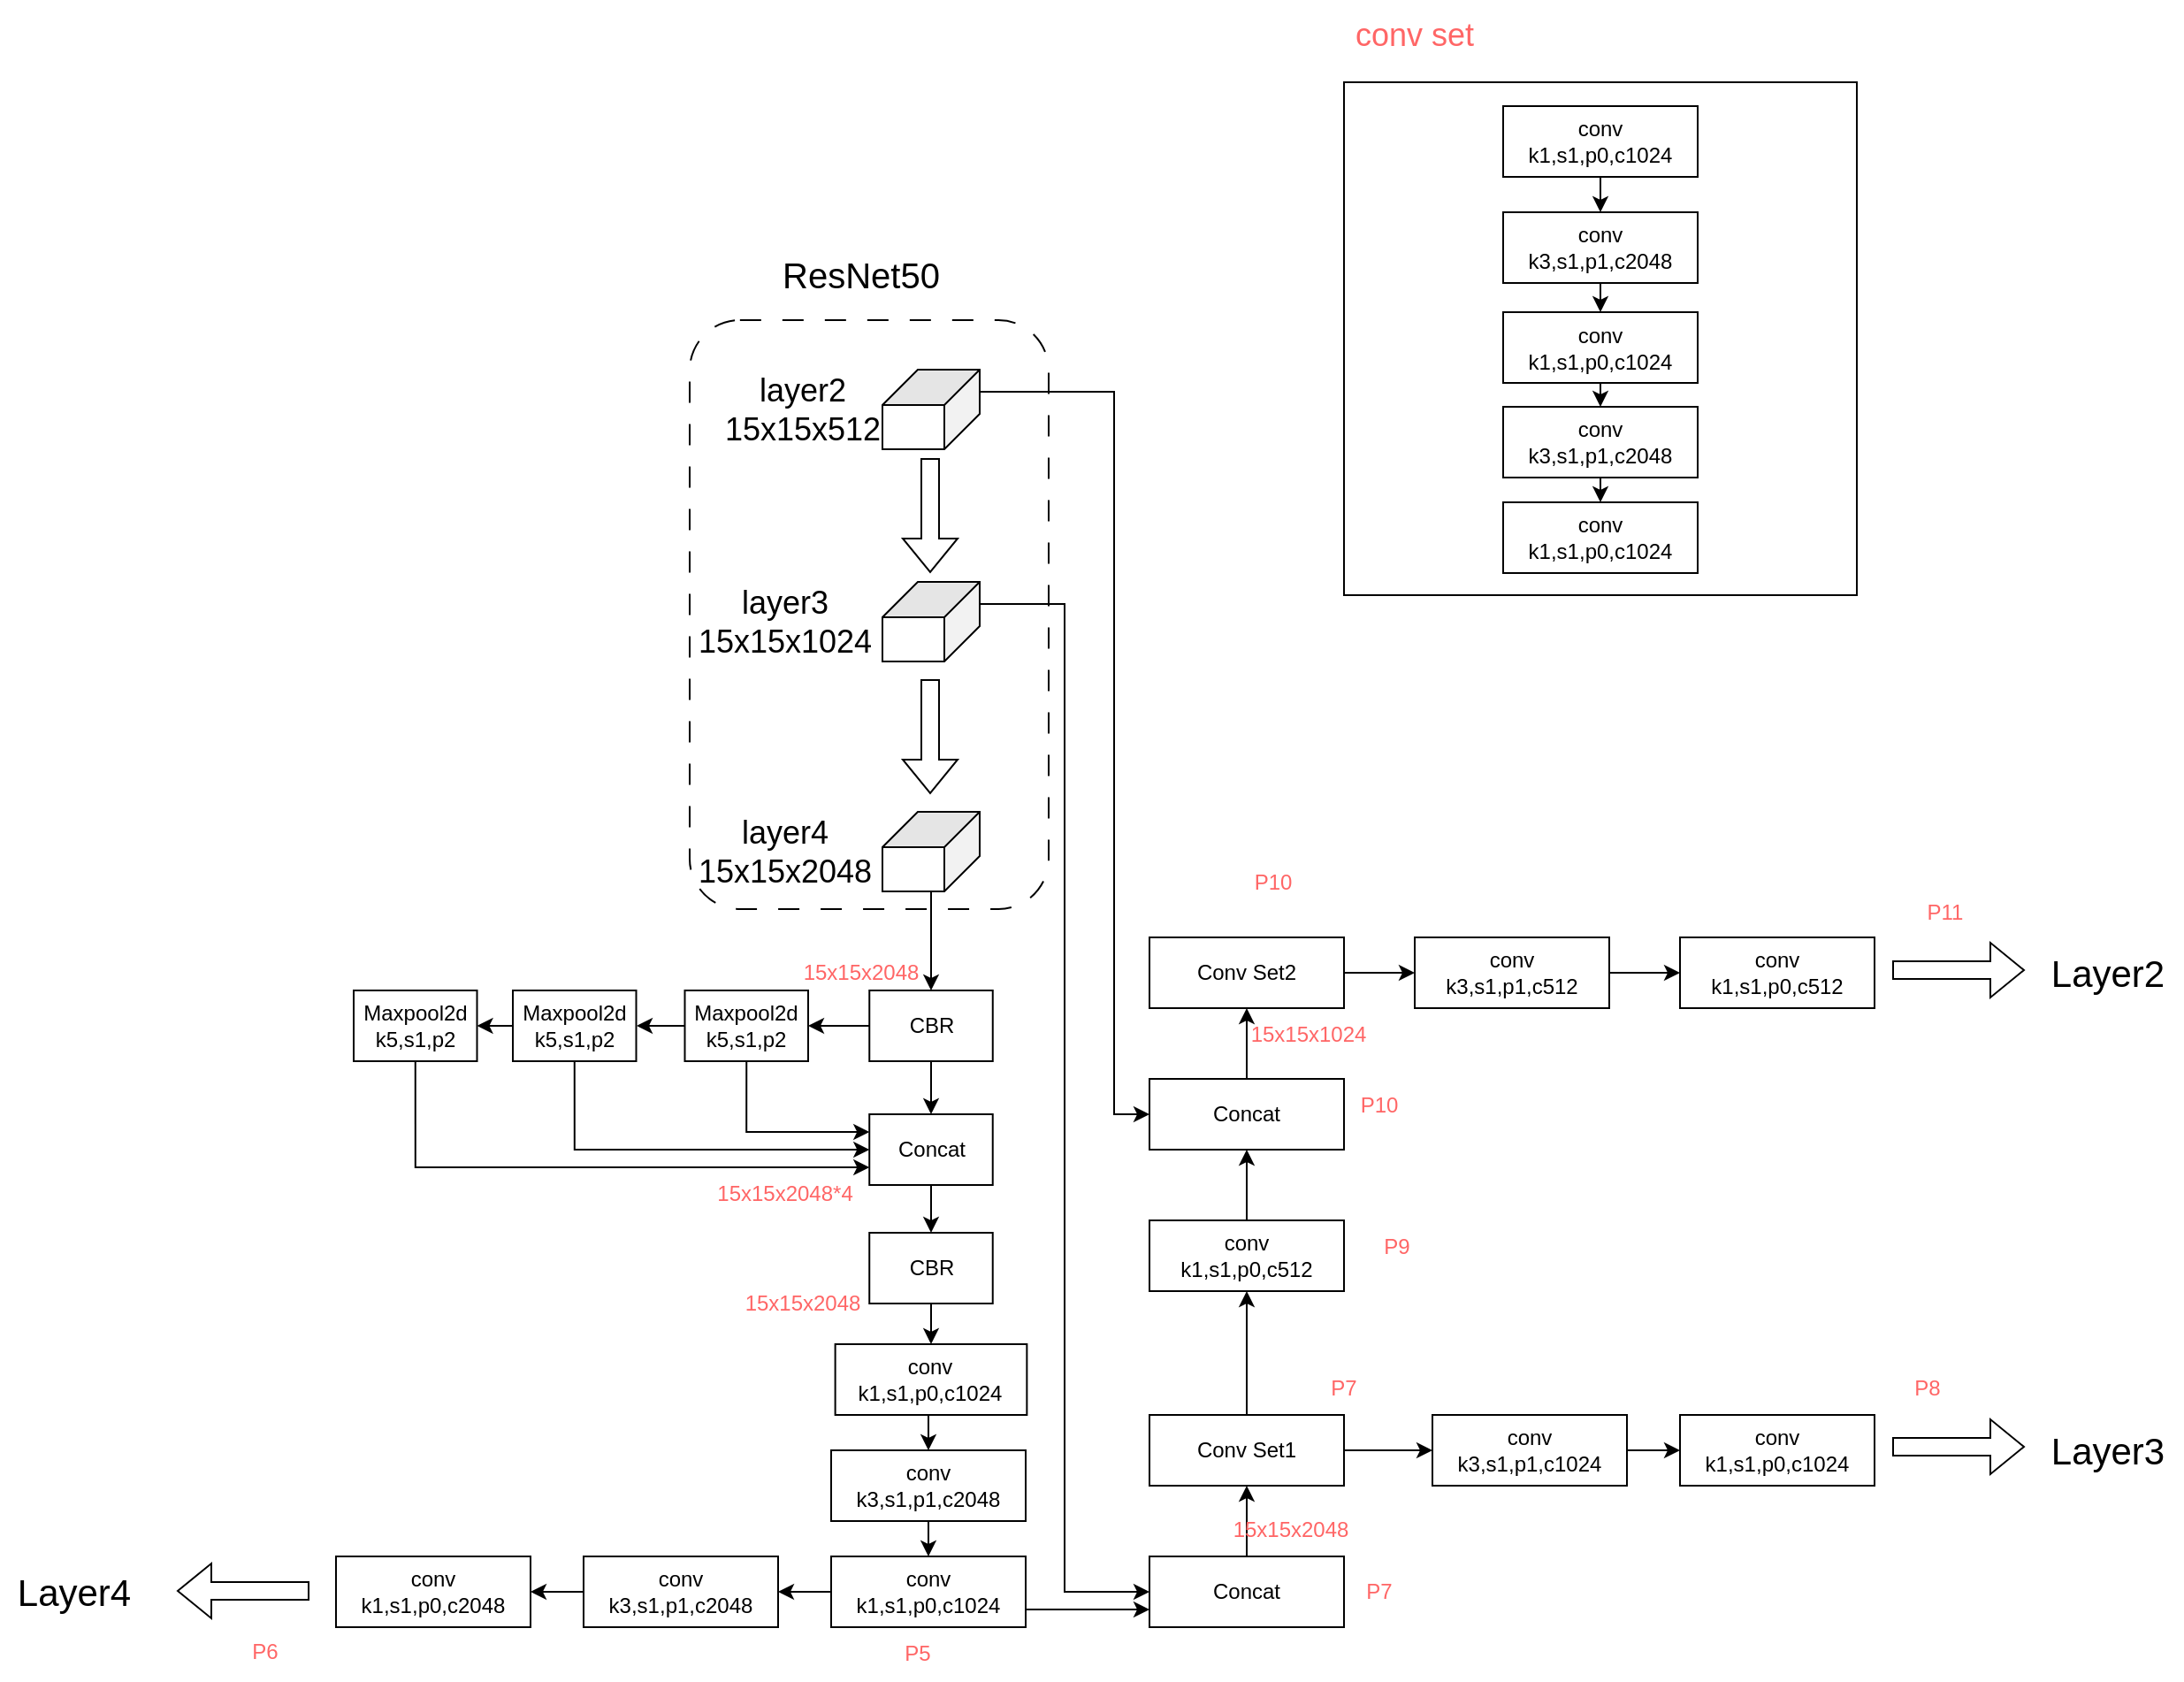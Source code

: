 <mxfile version="21.6.1" type="device">
  <diagram name="第 1 页" id="mm3mvxfRZceHL6EHI_Yw">
    <mxGraphModel dx="2643" dy="1710" grid="1" gridSize="10" guides="1" tooltips="1" connect="1" arrows="1" fold="1" page="1" pageScale="1" pageWidth="1169" pageHeight="1654" math="0" shadow="0">
      <root>
        <mxCell id="0" />
        <mxCell id="1" parent="0" />
        <mxCell id="5oep7BcsxTUa76hWkQ3N-89" value="" style="whiteSpace=wrap;html=1;aspect=fixed;" vertex="1" parent="1">
          <mxGeometry x="690" y="136.5" width="290" height="290" as="geometry" />
        </mxCell>
        <mxCell id="5oep7BcsxTUa76hWkQ3N-1" value="" style="rounded=1;whiteSpace=wrap;html=1;dashed=1;dashPattern=12 12;glass=0;shadow=0;arcSize=14;" vertex="1" parent="1">
          <mxGeometry x="320" y="271" width="203" height="333" as="geometry" />
        </mxCell>
        <mxCell id="5oep7BcsxTUa76hWkQ3N-62" style="edgeStyle=orthogonalEdgeStyle;rounded=0;orthogonalLoop=1;jettySize=auto;html=1;exitX=0;exitY=0;exitDx=12.5;exitDy=0;exitPerimeter=0;" edge="1" parent="1" source="5oep7BcsxTUa76hWkQ3N-2" target="5oep7BcsxTUa76hWkQ3N-60">
          <mxGeometry relative="1" as="geometry">
            <Array as="points">
              <mxPoint x="560" y="312" />
              <mxPoint x="560" y="720" />
            </Array>
          </mxGeometry>
        </mxCell>
        <mxCell id="5oep7BcsxTUa76hWkQ3N-2" value="" style="shape=cube;whiteSpace=wrap;html=1;boundedLbl=1;backgroundOutline=1;darkOpacity=0.05;darkOpacity2=0.1;rotation=90;" vertex="1" parent="1">
          <mxGeometry x="434" y="294" width="45" height="55" as="geometry" />
        </mxCell>
        <mxCell id="5oep7BcsxTUa76hWkQ3N-47" style="edgeStyle=orthogonalEdgeStyle;rounded=0;orthogonalLoop=1;jettySize=auto;html=1;exitX=0;exitY=0;exitDx=12.5;exitDy=0;exitPerimeter=0;entryX=0;entryY=0.5;entryDx=0;entryDy=0;" edge="1" parent="1" source="5oep7BcsxTUa76hWkQ3N-3" target="5oep7BcsxTUa76hWkQ3N-45">
          <mxGeometry relative="1" as="geometry" />
        </mxCell>
        <mxCell id="5oep7BcsxTUa76hWkQ3N-3" value="" style="shape=cube;whiteSpace=wrap;html=1;boundedLbl=1;backgroundOutline=1;darkOpacity=0.05;darkOpacity2=0.1;rotation=90;" vertex="1" parent="1">
          <mxGeometry x="434" y="414" width="45" height="55" as="geometry" />
        </mxCell>
        <mxCell id="5oep7BcsxTUa76hWkQ3N-4" value="" style="edgeStyle=orthogonalEdgeStyle;rounded=0;orthogonalLoop=1;jettySize=auto;html=1;" edge="1" parent="1" source="5oep7BcsxTUa76hWkQ3N-5" target="5oep7BcsxTUa76hWkQ3N-8">
          <mxGeometry relative="1" as="geometry" />
        </mxCell>
        <mxCell id="5oep7BcsxTUa76hWkQ3N-5" value="" style="shape=cube;whiteSpace=wrap;html=1;boundedLbl=1;backgroundOutline=1;darkOpacity=0.05;darkOpacity2=0.1;rotation=90;" vertex="1" parent="1">
          <mxGeometry x="434" y="544" width="45" height="55" as="geometry" />
        </mxCell>
        <mxCell id="5oep7BcsxTUa76hWkQ3N-6" value="" style="shape=flexArrow;endArrow=classic;html=1;rounded=0;" edge="1" parent="1">
          <mxGeometry width="50" height="50" relative="1" as="geometry">
            <mxPoint x="456" y="349" as="sourcePoint" />
            <mxPoint x="456" y="414" as="targetPoint" />
          </mxGeometry>
        </mxCell>
        <mxCell id="5oep7BcsxTUa76hWkQ3N-7" value="" style="shape=flexArrow;endArrow=classic;html=1;rounded=0;" edge="1" parent="1">
          <mxGeometry width="50" height="50" relative="1" as="geometry">
            <mxPoint x="456" y="474" as="sourcePoint" />
            <mxPoint x="456" y="539" as="targetPoint" />
          </mxGeometry>
        </mxCell>
        <mxCell id="5oep7BcsxTUa76hWkQ3N-15" value="" style="edgeStyle=orthogonalEdgeStyle;rounded=0;orthogonalLoop=1;jettySize=auto;html=1;" edge="1" parent="1" source="5oep7BcsxTUa76hWkQ3N-8" target="5oep7BcsxTUa76hWkQ3N-14">
          <mxGeometry relative="1" as="geometry" />
        </mxCell>
        <mxCell id="5oep7BcsxTUa76hWkQ3N-22" style="edgeStyle=orthogonalEdgeStyle;rounded=0;orthogonalLoop=1;jettySize=auto;html=1;exitX=0.5;exitY=1;exitDx=0;exitDy=0;entryX=0.5;entryY=0;entryDx=0;entryDy=0;" edge="1" parent="1" source="5oep7BcsxTUa76hWkQ3N-8" target="5oep7BcsxTUa76hWkQ3N-21">
          <mxGeometry relative="1" as="geometry" />
        </mxCell>
        <mxCell id="5oep7BcsxTUa76hWkQ3N-8" value="CBR" style="rounded=0;whiteSpace=wrap;html=1;" vertex="1" parent="1">
          <mxGeometry x="421.63" y="650" width="69.75" height="40" as="geometry" />
        </mxCell>
        <mxCell id="5oep7BcsxTUa76hWkQ3N-9" value="&lt;font style=&quot;font-size: 18px;&quot;&gt;layer2&lt;br&gt;15x15x512&lt;br&gt;&lt;/font&gt;" style="text;html=1;strokeColor=none;fillColor=none;align=center;verticalAlign=middle;whiteSpace=wrap;rounded=0;" vertex="1" parent="1">
          <mxGeometry x="354" y="306.5" width="60" height="30" as="geometry" />
        </mxCell>
        <mxCell id="5oep7BcsxTUa76hWkQ3N-10" value="&lt;font style=&quot;font-size: 18px;&quot;&gt;layer3&lt;br&gt;15x15x1024&lt;br&gt;&lt;/font&gt;" style="text;html=1;strokeColor=none;fillColor=none;align=center;verticalAlign=middle;whiteSpace=wrap;rounded=0;" vertex="1" parent="1">
          <mxGeometry x="344" y="426.5" width="60" height="30" as="geometry" />
        </mxCell>
        <mxCell id="5oep7BcsxTUa76hWkQ3N-11" value="&lt;font style=&quot;font-size: 18px;&quot;&gt;layer4&lt;br&gt;15x15x2048&lt;br&gt;&lt;/font&gt;" style="text;html=1;strokeColor=none;fillColor=none;align=center;verticalAlign=middle;whiteSpace=wrap;rounded=0;" vertex="1" parent="1">
          <mxGeometry x="344" y="556.5" width="60" height="30" as="geometry" />
        </mxCell>
        <mxCell id="5oep7BcsxTUa76hWkQ3N-12" value="&lt;font style=&quot;font-size: 20px;&quot;&gt;ResNet50&lt;/font&gt;" style="text;html=1;strokeColor=none;fillColor=none;align=center;verticalAlign=middle;whiteSpace=wrap;rounded=0;" vertex="1" parent="1">
          <mxGeometry x="387" y="230" width="60" height="30" as="geometry" />
        </mxCell>
        <mxCell id="5oep7BcsxTUa76hWkQ3N-19" style="edgeStyle=orthogonalEdgeStyle;rounded=0;orthogonalLoop=1;jettySize=auto;html=1;exitX=0;exitY=0.5;exitDx=0;exitDy=0;" edge="1" parent="1" source="5oep7BcsxTUa76hWkQ3N-14">
          <mxGeometry relative="1" as="geometry">
            <mxPoint x="290" y="670" as="targetPoint" />
          </mxGeometry>
        </mxCell>
        <mxCell id="5oep7BcsxTUa76hWkQ3N-23" style="edgeStyle=orthogonalEdgeStyle;rounded=0;orthogonalLoop=1;jettySize=auto;html=1;exitX=0.5;exitY=1;exitDx=0;exitDy=0;entryX=0;entryY=0.25;entryDx=0;entryDy=0;" edge="1" parent="1" source="5oep7BcsxTUa76hWkQ3N-14" target="5oep7BcsxTUa76hWkQ3N-21">
          <mxGeometry relative="1" as="geometry" />
        </mxCell>
        <mxCell id="5oep7BcsxTUa76hWkQ3N-14" value="Maxpool2d&lt;br&gt;k5,s1,p2" style="rounded=0;whiteSpace=wrap;html=1;" vertex="1" parent="1">
          <mxGeometry x="317.25" y="650" width="69.75" height="40" as="geometry" />
        </mxCell>
        <mxCell id="5oep7BcsxTUa76hWkQ3N-20" style="edgeStyle=orthogonalEdgeStyle;rounded=0;orthogonalLoop=1;jettySize=auto;html=1;exitX=0;exitY=0.5;exitDx=0;exitDy=0;entryX=1;entryY=0.5;entryDx=0;entryDy=0;" edge="1" parent="1" source="5oep7BcsxTUa76hWkQ3N-16" target="5oep7BcsxTUa76hWkQ3N-17">
          <mxGeometry relative="1" as="geometry" />
        </mxCell>
        <mxCell id="5oep7BcsxTUa76hWkQ3N-24" style="edgeStyle=orthogonalEdgeStyle;rounded=0;orthogonalLoop=1;jettySize=auto;html=1;exitX=0.5;exitY=1;exitDx=0;exitDy=0;entryX=0;entryY=0.5;entryDx=0;entryDy=0;" edge="1" parent="1" source="5oep7BcsxTUa76hWkQ3N-16" target="5oep7BcsxTUa76hWkQ3N-21">
          <mxGeometry relative="1" as="geometry" />
        </mxCell>
        <mxCell id="5oep7BcsxTUa76hWkQ3N-16" value="Maxpool2d&lt;br&gt;k5,s1,p2" style="rounded=0;whiteSpace=wrap;html=1;" vertex="1" parent="1">
          <mxGeometry x="220" y="650" width="69.75" height="40" as="geometry" />
        </mxCell>
        <mxCell id="5oep7BcsxTUa76hWkQ3N-25" style="edgeStyle=orthogonalEdgeStyle;rounded=0;orthogonalLoop=1;jettySize=auto;html=1;exitX=0.5;exitY=1;exitDx=0;exitDy=0;entryX=0;entryY=0.75;entryDx=0;entryDy=0;" edge="1" parent="1" source="5oep7BcsxTUa76hWkQ3N-17" target="5oep7BcsxTUa76hWkQ3N-21">
          <mxGeometry relative="1" as="geometry" />
        </mxCell>
        <mxCell id="5oep7BcsxTUa76hWkQ3N-17" value="Maxpool2d&lt;br&gt;k5,s1,p2" style="rounded=0;whiteSpace=wrap;html=1;" vertex="1" parent="1">
          <mxGeometry x="130" y="650" width="69.75" height="40" as="geometry" />
        </mxCell>
        <mxCell id="5oep7BcsxTUa76hWkQ3N-27" style="edgeStyle=orthogonalEdgeStyle;rounded=0;orthogonalLoop=1;jettySize=auto;html=1;exitX=0.5;exitY=1;exitDx=0;exitDy=0;entryX=0.5;entryY=0;entryDx=0;entryDy=0;" edge="1" parent="1" source="5oep7BcsxTUa76hWkQ3N-21" target="5oep7BcsxTUa76hWkQ3N-26">
          <mxGeometry relative="1" as="geometry" />
        </mxCell>
        <mxCell id="5oep7BcsxTUa76hWkQ3N-21" value="Concat" style="rounded=0;whiteSpace=wrap;html=1;" vertex="1" parent="1">
          <mxGeometry x="421.62" y="720" width="69.75" height="40" as="geometry" />
        </mxCell>
        <mxCell id="5oep7BcsxTUa76hWkQ3N-32" style="edgeStyle=orthogonalEdgeStyle;rounded=0;orthogonalLoop=1;jettySize=auto;html=1;exitX=0.5;exitY=1;exitDx=0;exitDy=0;entryX=0.5;entryY=0;entryDx=0;entryDy=0;" edge="1" parent="1" source="5oep7BcsxTUa76hWkQ3N-26" target="5oep7BcsxTUa76hWkQ3N-29">
          <mxGeometry relative="1" as="geometry" />
        </mxCell>
        <mxCell id="5oep7BcsxTUa76hWkQ3N-26" value="CBR" style="rounded=0;whiteSpace=wrap;html=1;" vertex="1" parent="1">
          <mxGeometry x="421.62" y="787" width="69.75" height="40" as="geometry" />
        </mxCell>
        <mxCell id="5oep7BcsxTUa76hWkQ3N-33" style="edgeStyle=orthogonalEdgeStyle;rounded=0;orthogonalLoop=1;jettySize=auto;html=1;exitX=0.5;exitY=1;exitDx=0;exitDy=0;entryX=0.5;entryY=0;entryDx=0;entryDy=0;" edge="1" parent="1" source="5oep7BcsxTUa76hWkQ3N-29" target="5oep7BcsxTUa76hWkQ3N-30">
          <mxGeometry relative="1" as="geometry" />
        </mxCell>
        <mxCell id="5oep7BcsxTUa76hWkQ3N-29" value="conv&lt;br&gt;k1,s1,p0,c1024" style="rounded=0;whiteSpace=wrap;html=1;" vertex="1" parent="1">
          <mxGeometry x="402.31" y="850" width="108.37" height="40" as="geometry" />
        </mxCell>
        <mxCell id="5oep7BcsxTUa76hWkQ3N-37" style="edgeStyle=orthogonalEdgeStyle;rounded=0;orthogonalLoop=1;jettySize=auto;html=1;exitX=0.5;exitY=1;exitDx=0;exitDy=0;entryX=0.5;entryY=0;entryDx=0;entryDy=0;" edge="1" parent="1" source="5oep7BcsxTUa76hWkQ3N-30" target="5oep7BcsxTUa76hWkQ3N-36">
          <mxGeometry relative="1" as="geometry" />
        </mxCell>
        <mxCell id="5oep7BcsxTUa76hWkQ3N-30" value="conv&lt;br style=&quot;border-color: var(--border-color);&quot;&gt;k3,s1,p1,c2048" style="rounded=0;whiteSpace=wrap;html=1;" vertex="1" parent="1">
          <mxGeometry x="400" y="910" width="110" height="40" as="geometry" />
        </mxCell>
        <mxCell id="5oep7BcsxTUa76hWkQ3N-40" style="edgeStyle=orthogonalEdgeStyle;rounded=0;orthogonalLoop=1;jettySize=auto;html=1;exitX=0;exitY=0.5;exitDx=0;exitDy=0;" edge="1" parent="1" source="5oep7BcsxTUa76hWkQ3N-36" target="5oep7BcsxTUa76hWkQ3N-39">
          <mxGeometry relative="1" as="geometry" />
        </mxCell>
        <mxCell id="5oep7BcsxTUa76hWkQ3N-46" style="edgeStyle=orthogonalEdgeStyle;rounded=0;orthogonalLoop=1;jettySize=auto;html=1;exitX=1;exitY=0.75;exitDx=0;exitDy=0;entryX=0;entryY=0.75;entryDx=0;entryDy=0;" edge="1" parent="1" source="5oep7BcsxTUa76hWkQ3N-36" target="5oep7BcsxTUa76hWkQ3N-45">
          <mxGeometry relative="1" as="geometry" />
        </mxCell>
        <mxCell id="5oep7BcsxTUa76hWkQ3N-36" value="conv&lt;br&gt;k1,s1,p0,c1024" style="rounded=0;whiteSpace=wrap;html=1;" vertex="1" parent="1">
          <mxGeometry x="400" y="970" width="110" height="40" as="geometry" />
        </mxCell>
        <mxCell id="5oep7BcsxTUa76hWkQ3N-42" value="" style="edgeStyle=orthogonalEdgeStyle;rounded=0;orthogonalLoop=1;jettySize=auto;html=1;" edge="1" parent="1" source="5oep7BcsxTUa76hWkQ3N-39" target="5oep7BcsxTUa76hWkQ3N-41">
          <mxGeometry relative="1" as="geometry" />
        </mxCell>
        <mxCell id="5oep7BcsxTUa76hWkQ3N-39" value="conv&lt;br style=&quot;border-color: var(--border-color);&quot;&gt;k3,s1,p1,c2048" style="rounded=0;whiteSpace=wrap;html=1;" vertex="1" parent="1">
          <mxGeometry x="260" y="970" width="110" height="40" as="geometry" />
        </mxCell>
        <mxCell id="5oep7BcsxTUa76hWkQ3N-41" value="conv&lt;br style=&quot;border-color: var(--border-color);&quot;&gt;k1,s1,p0,c2048" style="rounded=0;whiteSpace=wrap;html=1;direction=east;" vertex="1" parent="1">
          <mxGeometry x="120" y="970" width="110" height="40" as="geometry" />
        </mxCell>
        <mxCell id="5oep7BcsxTUa76hWkQ3N-43" value="" style="shape=flexArrow;endArrow=classic;html=1;rounded=0;" edge="1" parent="1">
          <mxGeometry width="50" height="50" relative="1" as="geometry">
            <mxPoint x="105" y="989.5" as="sourcePoint" />
            <mxPoint x="30" y="989.5" as="targetPoint" />
          </mxGeometry>
        </mxCell>
        <mxCell id="5oep7BcsxTUa76hWkQ3N-44" value="&lt;font style=&quot;font-size: 21px;&quot;&gt;Layer4&lt;/font&gt;" style="text;html=1;strokeColor=none;fillColor=none;align=center;verticalAlign=middle;whiteSpace=wrap;rounded=0;direction=east;" vertex="1" parent="1">
          <mxGeometry x="-70" y="970" width="84" height="39" as="geometry" />
        </mxCell>
        <mxCell id="5oep7BcsxTUa76hWkQ3N-49" style="edgeStyle=orthogonalEdgeStyle;rounded=0;orthogonalLoop=1;jettySize=auto;html=1;exitX=0.5;exitY=0;exitDx=0;exitDy=0;entryX=0.5;entryY=1;entryDx=0;entryDy=0;" edge="1" parent="1" source="5oep7BcsxTUa76hWkQ3N-45" target="5oep7BcsxTUa76hWkQ3N-48">
          <mxGeometry relative="1" as="geometry" />
        </mxCell>
        <mxCell id="5oep7BcsxTUa76hWkQ3N-45" value="Concat" style="rounded=0;whiteSpace=wrap;html=1;" vertex="1" parent="1">
          <mxGeometry x="580" y="970" width="110" height="40" as="geometry" />
        </mxCell>
        <mxCell id="5oep7BcsxTUa76hWkQ3N-51" style="edgeStyle=orthogonalEdgeStyle;rounded=0;orthogonalLoop=1;jettySize=auto;html=1;exitX=1;exitY=0.5;exitDx=0;exitDy=0;entryX=0;entryY=0.5;entryDx=0;entryDy=0;" edge="1" parent="1" source="5oep7BcsxTUa76hWkQ3N-48" target="5oep7BcsxTUa76hWkQ3N-50">
          <mxGeometry relative="1" as="geometry" />
        </mxCell>
        <mxCell id="5oep7BcsxTUa76hWkQ3N-57" style="edgeStyle=orthogonalEdgeStyle;rounded=0;orthogonalLoop=1;jettySize=auto;html=1;exitX=0.5;exitY=0;exitDx=0;exitDy=0;entryX=0.5;entryY=1;entryDx=0;entryDy=0;" edge="1" parent="1" source="5oep7BcsxTUa76hWkQ3N-48" target="5oep7BcsxTUa76hWkQ3N-56">
          <mxGeometry relative="1" as="geometry" />
        </mxCell>
        <mxCell id="5oep7BcsxTUa76hWkQ3N-48" value="Conv Set1" style="rounded=0;whiteSpace=wrap;html=1;" vertex="1" parent="1">
          <mxGeometry x="580" y="890" width="110" height="40" as="geometry" />
        </mxCell>
        <mxCell id="5oep7BcsxTUa76hWkQ3N-53" style="edgeStyle=orthogonalEdgeStyle;rounded=0;orthogonalLoop=1;jettySize=auto;html=1;exitX=1;exitY=0.5;exitDx=0;exitDy=0;entryX=0;entryY=0.5;entryDx=0;entryDy=0;" edge="1" parent="1" source="5oep7BcsxTUa76hWkQ3N-50" target="5oep7BcsxTUa76hWkQ3N-52">
          <mxGeometry relative="1" as="geometry" />
        </mxCell>
        <mxCell id="5oep7BcsxTUa76hWkQ3N-50" value="conv&lt;br style=&quot;border-color: var(--border-color);&quot;&gt;k3,s1,p1,c1024" style="rounded=0;whiteSpace=wrap;html=1;" vertex="1" parent="1">
          <mxGeometry x="740" y="890" width="110" height="40" as="geometry" />
        </mxCell>
        <mxCell id="5oep7BcsxTUa76hWkQ3N-52" value="conv&lt;br style=&quot;border-color: var(--border-color);&quot;&gt;k1,s1,p0,c1024" style="rounded=0;whiteSpace=wrap;html=1;" vertex="1" parent="1">
          <mxGeometry x="880" y="890" width="110" height="40" as="geometry" />
        </mxCell>
        <mxCell id="5oep7BcsxTUa76hWkQ3N-54" value="" style="shape=flexArrow;endArrow=classic;html=1;rounded=0;" edge="1" parent="1">
          <mxGeometry width="50" height="50" relative="1" as="geometry">
            <mxPoint x="1000" y="908" as="sourcePoint" />
            <mxPoint x="1075" y="908" as="targetPoint" />
          </mxGeometry>
        </mxCell>
        <mxCell id="5oep7BcsxTUa76hWkQ3N-55" value="&lt;font style=&quot;font-size: 21px;&quot;&gt;Layer3&lt;/font&gt;" style="text;html=1;strokeColor=none;fillColor=none;align=center;verticalAlign=middle;whiteSpace=wrap;rounded=0;" vertex="1" parent="1">
          <mxGeometry x="1080" y="890" width="84" height="39" as="geometry" />
        </mxCell>
        <mxCell id="5oep7BcsxTUa76hWkQ3N-61" value="" style="edgeStyle=orthogonalEdgeStyle;rounded=0;orthogonalLoop=1;jettySize=auto;html=1;" edge="1" parent="1" source="5oep7BcsxTUa76hWkQ3N-56" target="5oep7BcsxTUa76hWkQ3N-60">
          <mxGeometry relative="1" as="geometry" />
        </mxCell>
        <mxCell id="5oep7BcsxTUa76hWkQ3N-56" value="conv&lt;br&gt;k1,s1,p0,c512" style="rounded=0;whiteSpace=wrap;html=1;" vertex="1" parent="1">
          <mxGeometry x="580" y="780" width="110" height="40" as="geometry" />
        </mxCell>
        <mxCell id="5oep7BcsxTUa76hWkQ3N-64" style="edgeStyle=orthogonalEdgeStyle;rounded=0;orthogonalLoop=1;jettySize=auto;html=1;exitX=0.5;exitY=0;exitDx=0;exitDy=0;entryX=0.5;entryY=1;entryDx=0;entryDy=0;" edge="1" parent="1" source="5oep7BcsxTUa76hWkQ3N-60" target="5oep7BcsxTUa76hWkQ3N-63">
          <mxGeometry relative="1" as="geometry" />
        </mxCell>
        <mxCell id="5oep7BcsxTUa76hWkQ3N-60" value="Concat" style="rounded=0;whiteSpace=wrap;html=1;" vertex="1" parent="1">
          <mxGeometry x="580" y="700" width="110" height="40" as="geometry" />
        </mxCell>
        <mxCell id="5oep7BcsxTUa76hWkQ3N-66" value="" style="edgeStyle=orthogonalEdgeStyle;rounded=0;orthogonalLoop=1;jettySize=auto;html=1;" edge="1" parent="1" source="5oep7BcsxTUa76hWkQ3N-63" target="5oep7BcsxTUa76hWkQ3N-65">
          <mxGeometry relative="1" as="geometry" />
        </mxCell>
        <mxCell id="5oep7BcsxTUa76hWkQ3N-63" value="Conv Set2" style="rounded=0;whiteSpace=wrap;html=1;" vertex="1" parent="1">
          <mxGeometry x="580" y="620" width="110" height="40" as="geometry" />
        </mxCell>
        <mxCell id="5oep7BcsxTUa76hWkQ3N-68" value="" style="edgeStyle=orthogonalEdgeStyle;rounded=0;orthogonalLoop=1;jettySize=auto;html=1;" edge="1" parent="1" source="5oep7BcsxTUa76hWkQ3N-65" target="5oep7BcsxTUa76hWkQ3N-67">
          <mxGeometry relative="1" as="geometry" />
        </mxCell>
        <mxCell id="5oep7BcsxTUa76hWkQ3N-65" value="conv&lt;br style=&quot;border-color: var(--border-color);&quot;&gt;k3,s1,p1,c512" style="rounded=0;whiteSpace=wrap;html=1;" vertex="1" parent="1">
          <mxGeometry x="730" y="620" width="110" height="40" as="geometry" />
        </mxCell>
        <mxCell id="5oep7BcsxTUa76hWkQ3N-67" value="conv&lt;br style=&quot;border-color: var(--border-color);&quot;&gt;k1,s1,p0,c512" style="rounded=0;whiteSpace=wrap;html=1;" vertex="1" parent="1">
          <mxGeometry x="880" y="620" width="110" height="40" as="geometry" />
        </mxCell>
        <mxCell id="5oep7BcsxTUa76hWkQ3N-69" value="" style="shape=flexArrow;endArrow=classic;html=1;rounded=0;" edge="1" parent="1">
          <mxGeometry width="50" height="50" relative="1" as="geometry">
            <mxPoint x="1000" y="638.5" as="sourcePoint" />
            <mxPoint x="1075" y="638.5" as="targetPoint" />
          </mxGeometry>
        </mxCell>
        <mxCell id="5oep7BcsxTUa76hWkQ3N-70" value="&lt;font style=&quot;font-size: 21px;&quot;&gt;Layer2&lt;/font&gt;" style="text;html=1;strokeColor=none;fillColor=none;align=center;verticalAlign=middle;whiteSpace=wrap;rounded=0;" vertex="1" parent="1">
          <mxGeometry x="1080" y="620.5" width="84" height="39" as="geometry" />
        </mxCell>
        <mxCell id="5oep7BcsxTUa76hWkQ3N-72" value="&lt;font color=&quot;#ff6666&quot;&gt;15x15x2048*4&lt;/font&gt;" style="text;html=1;strokeColor=none;fillColor=none;align=center;verticalAlign=middle;whiteSpace=wrap;rounded=0;" vertex="1" parent="1">
          <mxGeometry x="344" y="750" width="60" height="30" as="geometry" />
        </mxCell>
        <mxCell id="5oep7BcsxTUa76hWkQ3N-73" value="&lt;font color=&quot;#ff6666&quot;&gt;15x15x2048&lt;/font&gt;" style="text;html=1;strokeColor=none;fillColor=none;align=center;verticalAlign=middle;whiteSpace=wrap;rounded=0;" vertex="1" parent="1">
          <mxGeometry x="387" y="625" width="60" height="30" as="geometry" />
        </mxCell>
        <mxCell id="5oep7BcsxTUa76hWkQ3N-74" value="&lt;font color=&quot;#ff6666&quot;&gt;15x15x2048&lt;/font&gt;" style="text;html=1;strokeColor=none;fillColor=none;align=center;verticalAlign=middle;whiteSpace=wrap;rounded=0;" vertex="1" parent="1">
          <mxGeometry x="354" y="812" width="60" height="30" as="geometry" />
        </mxCell>
        <mxCell id="5oep7BcsxTUa76hWkQ3N-75" value="&lt;font color=&quot;#ff6666&quot;&gt;15x15x2048&lt;/font&gt;" style="text;html=1;strokeColor=none;fillColor=none;align=center;verticalAlign=middle;whiteSpace=wrap;rounded=0;" vertex="1" parent="1">
          <mxGeometry x="630" y="940" width="60" height="30" as="geometry" />
        </mxCell>
        <mxCell id="5oep7BcsxTUa76hWkQ3N-76" value="&lt;font color=&quot;#ff6666&quot;&gt;15x15x1024&lt;/font&gt;" style="text;html=1;strokeColor=none;fillColor=none;align=center;verticalAlign=middle;whiteSpace=wrap;rounded=0;" vertex="1" parent="1">
          <mxGeometry x="640" y="660" width="60" height="30" as="geometry" />
        </mxCell>
        <mxCell id="5oep7BcsxTUa76hWkQ3N-85" style="edgeStyle=orthogonalEdgeStyle;rounded=0;orthogonalLoop=1;jettySize=auto;html=1;exitX=0.5;exitY=1;exitDx=0;exitDy=0;entryX=0.5;entryY=0;entryDx=0;entryDy=0;" edge="1" parent="1" source="5oep7BcsxTUa76hWkQ3N-79" target="5oep7BcsxTUa76hWkQ3N-80">
          <mxGeometry relative="1" as="geometry" />
        </mxCell>
        <mxCell id="5oep7BcsxTUa76hWkQ3N-79" value="conv&lt;br style=&quot;border-color: var(--border-color);&quot;&gt;k1,s1,p0,c1024" style="rounded=0;whiteSpace=wrap;html=1;" vertex="1" parent="1">
          <mxGeometry x="780" y="150" width="110" height="40" as="geometry" />
        </mxCell>
        <mxCell id="5oep7BcsxTUa76hWkQ3N-86" style="edgeStyle=orthogonalEdgeStyle;rounded=0;orthogonalLoop=1;jettySize=auto;html=1;exitX=0.5;exitY=1;exitDx=0;exitDy=0;entryX=0.5;entryY=0;entryDx=0;entryDy=0;" edge="1" parent="1" source="5oep7BcsxTUa76hWkQ3N-80" target="5oep7BcsxTUa76hWkQ3N-82">
          <mxGeometry relative="1" as="geometry" />
        </mxCell>
        <mxCell id="5oep7BcsxTUa76hWkQ3N-80" value="conv&lt;br style=&quot;border-color: var(--border-color);&quot;&gt;k3,s1,p1,c2048" style="rounded=0;whiteSpace=wrap;html=1;" vertex="1" parent="1">
          <mxGeometry x="780" y="210" width="110" height="40" as="geometry" />
        </mxCell>
        <mxCell id="5oep7BcsxTUa76hWkQ3N-88" style="edgeStyle=orthogonalEdgeStyle;rounded=0;orthogonalLoop=1;jettySize=auto;html=1;exitX=0.5;exitY=1;exitDx=0;exitDy=0;entryX=0.5;entryY=0;entryDx=0;entryDy=0;" edge="1" parent="1" source="5oep7BcsxTUa76hWkQ3N-81" target="5oep7BcsxTUa76hWkQ3N-83">
          <mxGeometry relative="1" as="geometry" />
        </mxCell>
        <mxCell id="5oep7BcsxTUa76hWkQ3N-81" value="conv&lt;br style=&quot;border-color: var(--border-color);&quot;&gt;k3,s1,p1,c2048" style="rounded=0;whiteSpace=wrap;html=1;" vertex="1" parent="1">
          <mxGeometry x="780" y="320" width="110" height="40" as="geometry" />
        </mxCell>
        <mxCell id="5oep7BcsxTUa76hWkQ3N-87" style="edgeStyle=orthogonalEdgeStyle;rounded=0;orthogonalLoop=1;jettySize=auto;html=1;exitX=0.5;exitY=1;exitDx=0;exitDy=0;entryX=0.5;entryY=0;entryDx=0;entryDy=0;" edge="1" parent="1" source="5oep7BcsxTUa76hWkQ3N-82" target="5oep7BcsxTUa76hWkQ3N-81">
          <mxGeometry relative="1" as="geometry" />
        </mxCell>
        <mxCell id="5oep7BcsxTUa76hWkQ3N-82" value="conv&lt;br style=&quot;border-color: var(--border-color);&quot;&gt;k1,s1,p0,c1024" style="rounded=0;whiteSpace=wrap;html=1;" vertex="1" parent="1">
          <mxGeometry x="780" y="266.5" width="110" height="40" as="geometry" />
        </mxCell>
        <mxCell id="5oep7BcsxTUa76hWkQ3N-83" value="conv&lt;br style=&quot;border-color: var(--border-color);&quot;&gt;k1,s1,p0,c1024" style="rounded=0;whiteSpace=wrap;html=1;" vertex="1" parent="1">
          <mxGeometry x="780" y="374" width="110" height="40" as="geometry" />
        </mxCell>
        <mxCell id="5oep7BcsxTUa76hWkQ3N-90" value="&lt;font style=&quot;font-size: 18px;&quot; color=&quot;#ff6666&quot;&gt;conv set&lt;/font&gt;" style="text;html=1;strokeColor=none;fillColor=none;align=center;verticalAlign=middle;whiteSpace=wrap;rounded=0;" vertex="1" parent="1">
          <mxGeometry x="690" y="90" width="80" height="40" as="geometry" />
        </mxCell>
        <mxCell id="5oep7BcsxTUa76hWkQ3N-91" value="&lt;font color=&quot;#ff6666&quot;&gt;P5&lt;/font&gt;" style="text;html=1;strokeColor=none;fillColor=none;align=center;verticalAlign=middle;whiteSpace=wrap;rounded=0;" vertex="1" parent="1">
          <mxGeometry x="419" y="1010" width="60" height="30" as="geometry" />
        </mxCell>
        <mxCell id="5oep7BcsxTUa76hWkQ3N-92" value="&lt;font color=&quot;#ff6666&quot;&gt;P6&lt;/font&gt;" style="text;html=1;strokeColor=none;fillColor=none;align=center;verticalAlign=middle;whiteSpace=wrap;rounded=0;" vertex="1" parent="1">
          <mxGeometry x="50" y="1009" width="60" height="30" as="geometry" />
        </mxCell>
        <mxCell id="5oep7BcsxTUa76hWkQ3N-93" value="&lt;font color=&quot;#ff6666&quot;&gt;P7&lt;/font&gt;" style="text;html=1;strokeColor=none;fillColor=none;align=center;verticalAlign=middle;whiteSpace=wrap;rounded=0;" vertex="1" parent="1">
          <mxGeometry x="680" y="975" width="60" height="30" as="geometry" />
        </mxCell>
        <mxCell id="5oep7BcsxTUa76hWkQ3N-94" value="&lt;font color=&quot;#ff6666&quot;&gt;P7&lt;/font&gt;" style="text;html=1;strokeColor=none;fillColor=none;align=center;verticalAlign=middle;whiteSpace=wrap;rounded=0;" vertex="1" parent="1">
          <mxGeometry x="660" y="860" width="60" height="30" as="geometry" />
        </mxCell>
        <mxCell id="5oep7BcsxTUa76hWkQ3N-95" value="&lt;font color=&quot;#ff6666&quot;&gt;P8&lt;/font&gt;" style="text;html=1;strokeColor=none;fillColor=none;align=center;verticalAlign=middle;whiteSpace=wrap;rounded=0;" vertex="1" parent="1">
          <mxGeometry x="990" y="860" width="60" height="30" as="geometry" />
        </mxCell>
        <mxCell id="5oep7BcsxTUa76hWkQ3N-96" value="&lt;font color=&quot;#ff6666&quot;&gt;P9&lt;/font&gt;" style="text;html=1;strokeColor=none;fillColor=none;align=center;verticalAlign=middle;whiteSpace=wrap;rounded=0;" vertex="1" parent="1">
          <mxGeometry x="690" y="780" width="60" height="30" as="geometry" />
        </mxCell>
        <mxCell id="5oep7BcsxTUa76hWkQ3N-97" value="&lt;font color=&quot;#ff6666&quot;&gt;P10&lt;/font&gt;" style="text;html=1;strokeColor=none;fillColor=none;align=center;verticalAlign=middle;whiteSpace=wrap;rounded=0;" vertex="1" parent="1">
          <mxGeometry x="680" y="700" width="60" height="30" as="geometry" />
        </mxCell>
        <mxCell id="5oep7BcsxTUa76hWkQ3N-98" value="&lt;font color=&quot;#ff6666&quot;&gt;P10&lt;/font&gt;" style="text;html=1;strokeColor=none;fillColor=none;align=center;verticalAlign=middle;whiteSpace=wrap;rounded=0;" vertex="1" parent="1">
          <mxGeometry x="620" y="574" width="60" height="30" as="geometry" />
        </mxCell>
        <mxCell id="5oep7BcsxTUa76hWkQ3N-99" value="&lt;font color=&quot;#ff6666&quot;&gt;P11&lt;/font&gt;" style="text;html=1;strokeColor=none;fillColor=none;align=center;verticalAlign=middle;whiteSpace=wrap;rounded=0;" vertex="1" parent="1">
          <mxGeometry x="1000" y="590.5" width="60" height="30" as="geometry" />
        </mxCell>
      </root>
    </mxGraphModel>
  </diagram>
</mxfile>
